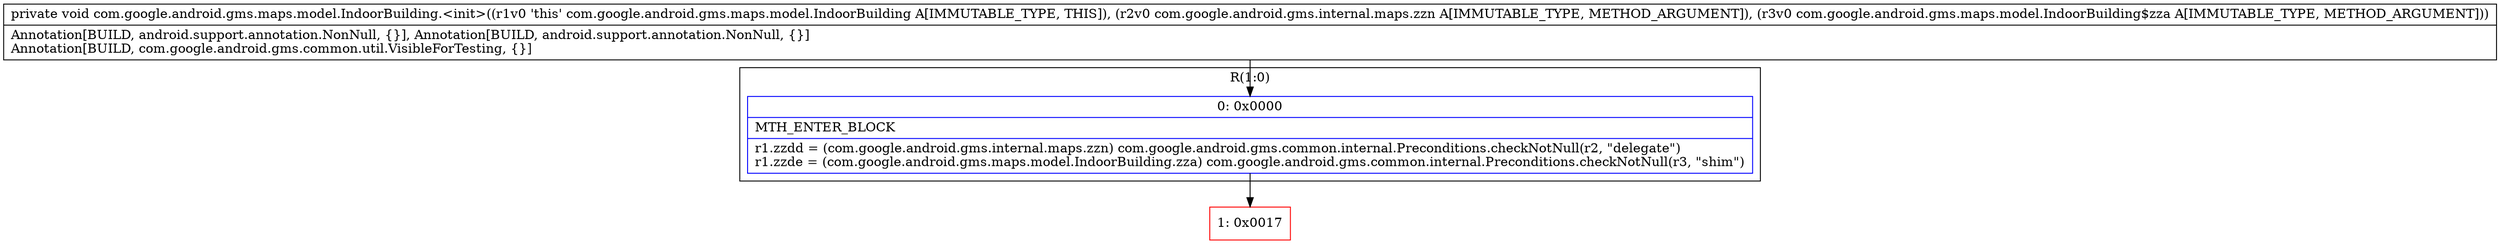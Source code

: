 digraph "CFG forcom.google.android.gms.maps.model.IndoorBuilding.\<init\>(Lcom\/google\/android\/gms\/internal\/maps\/zzn;Lcom\/google\/android\/gms\/maps\/model\/IndoorBuilding$zza;)V" {
subgraph cluster_Region_1537763284 {
label = "R(1:0)";
node [shape=record,color=blue];
Node_0 [shape=record,label="{0\:\ 0x0000|MTH_ENTER_BLOCK\l|r1.zzdd = (com.google.android.gms.internal.maps.zzn) com.google.android.gms.common.internal.Preconditions.checkNotNull(r2, \"delegate\")\lr1.zzde = (com.google.android.gms.maps.model.IndoorBuilding.zza) com.google.android.gms.common.internal.Preconditions.checkNotNull(r3, \"shim\")\l}"];
}
Node_1 [shape=record,color=red,label="{1\:\ 0x0017}"];
MethodNode[shape=record,label="{private void com.google.android.gms.maps.model.IndoorBuilding.\<init\>((r1v0 'this' com.google.android.gms.maps.model.IndoorBuilding A[IMMUTABLE_TYPE, THIS]), (r2v0 com.google.android.gms.internal.maps.zzn A[IMMUTABLE_TYPE, METHOD_ARGUMENT]), (r3v0 com.google.android.gms.maps.model.IndoorBuilding$zza A[IMMUTABLE_TYPE, METHOD_ARGUMENT]))  | Annotation[BUILD, android.support.annotation.NonNull, \{\}], Annotation[BUILD, android.support.annotation.NonNull, \{\}]\lAnnotation[BUILD, com.google.android.gms.common.util.VisibleForTesting, \{\}]\l}"];
MethodNode -> Node_0;
Node_0 -> Node_1;
}

